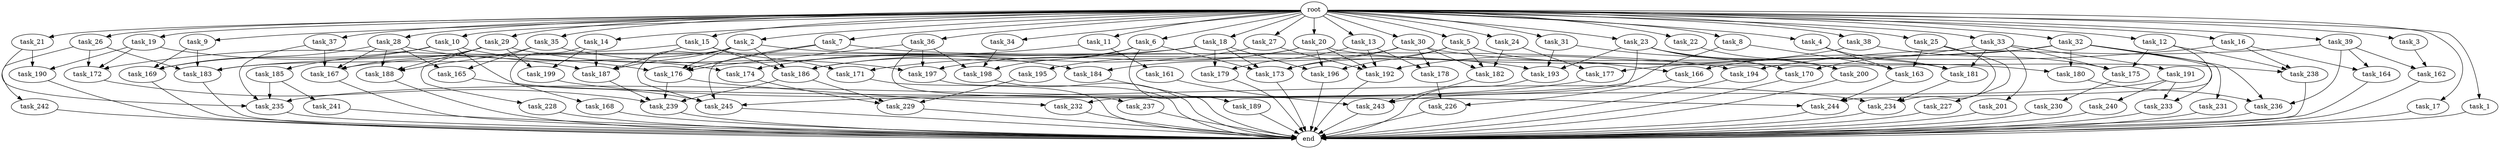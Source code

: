 digraph G {
  task_12 [size="2.048000"];
  task_199 [size="1271310319.616000"];
  task_36 [size="2.048000"];
  task_19 [size="2.048000"];
  task_180 [size="1460288880.640000"];
  task_196 [size="3951369912.320000"];
  root [size="0.000000"];
  task_10 [size="2.048000"];
  task_168 [size="841813590.016000"];
  task_18 [size="2.048000"];
  task_189 [size="1717986918.400000"];
  task_183 [size="2233382993.920000"];
  task_161 [size="1717986918.400000"];
  task_4 [size="2.048000"];
  task_33 [size="2.048000"];
  task_235 [size="3693671874.560000"];
  task_234 [size="2473901162.496000"];
  task_8 [size="2.048000"];
  task_15 [size="2.048000"];
  task_5 [size="2.048000"];
  end [size="0.000000"];
  task_228 [size="429496729.600000"];
  task_27 [size="2.048000"];
  task_169 [size="1597727834.112000"];
  task_167 [size="2405181685.760000"];
  task_14 [size="2.048000"];
  task_21 [size="2.048000"];
  task_38 [size="2.048000"];
  task_241 [size="429496729.600000"];
  task_16 [size="2.048000"];
  task_7 [size="2.048000"];
  task_242 [size="1391569403.904000"];
  task_227 [size="1099511627.776000"];
  task_26 [size="2.048000"];
  task_177 [size="1271310319.616000"];
  task_239 [size="1700807049.216000"];
  task_193 [size="2645699854.336000"];
  task_176 [size="1700807049.216000"];
  task_30 [size="2.048000"];
  task_245 [size="979252543.488000"];
  task_172 [size="2851858284.544000"];
  task_164 [size="498216206.336000"];
  task_226 [size="343597383.680000"];
  task_200 [size="1717986918.400000"];
  task_171 [size="2783138807.808000"];
  task_197 [size="2113123909.632000"];
  task_165 [size="1047972020.224000"];
  task_179 [size="2783138807.808000"];
  task_182 [size="3659312136.192000"];
  task_192 [size="2731599200.256000"];
  task_231 [size="618475290.624000"];
  task_201 [size="618475290.624000"];
  task_17 [size="2.048000"];
  task_166 [size="2336462209.024000"];
  task_31 [size="2.048000"];
  task_170 [size="3109556322.304000"];
  task_194 [size="343597383.680000"];
  task_2 [size="2.048000"];
  task_237 [size="841813590.016000"];
  task_35 [size="2.048000"];
  task_3 [size="2.048000"];
  task_187 [size="2456721293.312000"];
  task_230 [size="429496729.600000"];
  task_181 [size="1872605741.056000"];
  task_162 [size="137438953.472000"];
  task_232 [size="1941325217.792000"];
  task_184 [size="1717986918.400000"];
  task_22 [size="2.048000"];
  task_191 [size="618475290.624000"];
  task_29 [size="2.048000"];
  task_198 [size="3401614098.432000"];
  task_244 [size="2216203124.736000"];
  task_28 [size="2.048000"];
  task_229 [size="773094113.280000"];
  task_163 [size="1529008357.376000"];
  task_175 [size="962072674.304000"];
  task_233 [size="1717986918.400000"];
  task_23 [size="2.048000"];
  task_190 [size="1786706395.136000"];
  task_25 [size="2.048000"];
  task_6 [size="2.048000"];
  task_32 [size="2.048000"];
  task_188 [size="1477468749.824000"];
  task_39 [size="2.048000"];
  task_20 [size="2.048000"];
  task_243 [size="3590592659.456000"];
  task_238 [size="1803886264.320000"];
  task_9 [size="2.048000"];
  task_37 [size="2.048000"];
  task_236 [size="1305670057.984000"];
  task_1 [size="2.048000"];
  task_195 [size="841813590.016000"];
  task_185 [size="1099511627.776000"];
  task_186 [size="3693671874.560000"];
  task_34 [size="2.048000"];
  task_240 [size="1099511627.776000"];
  task_173 [size="5927054868.480000"];
  task_174 [size="2817498546.176000"];
  task_178 [size="2491081031.680000"];
  task_13 [size="2.048000"];
  task_24 [size="2.048000"];
  task_11 [size="2.048000"];

  task_12 -> task_175 [size="134217728.000000"];
  task_12 -> task_244 [size="134217728.000000"];
  task_12 -> task_238 [size="134217728.000000"];
  task_199 -> task_234 [size="536870912.000000"];
  task_36 -> task_197 [size="411041792.000000"];
  task_36 -> task_198 [size="411041792.000000"];
  task_36 -> task_176 [size="411041792.000000"];
  task_36 -> task_237 [size="411041792.000000"];
  task_19 -> task_187 [size="33554432.000000"];
  task_19 -> task_172 [size="33554432.000000"];
  task_19 -> task_190 [size="33554432.000000"];
  task_180 -> task_236 [size="301989888.000000"];
  task_196 -> end [size="1.000000"];
  root -> task_12 [size="1.000000"];
  root -> task_35 [size="1.000000"];
  root -> task_14 [size="1.000000"];
  root -> task_36 [size="1.000000"];
  root -> task_37 [size="1.000000"];
  root -> task_6 [size="1.000000"];
  root -> task_32 [size="1.000000"];
  root -> task_38 [size="1.000000"];
  root -> task_19 [size="1.000000"];
  root -> task_13 [size="1.000000"];
  root -> task_20 [size="1.000000"];
  root -> task_16 [size="1.000000"];
  root -> task_9 [size="1.000000"];
  root -> task_31 [size="1.000000"];
  root -> task_10 [size="1.000000"];
  root -> task_1 [size="1.000000"];
  root -> task_18 [size="1.000000"];
  root -> task_5 [size="1.000000"];
  root -> task_2 [size="1.000000"];
  root -> task_4 [size="1.000000"];
  root -> task_27 [size="1.000000"];
  root -> task_11 [size="1.000000"];
  root -> task_23 [size="1.000000"];
  root -> task_3 [size="1.000000"];
  root -> task_26 [size="1.000000"];
  root -> task_7 [size="1.000000"];
  root -> task_34 [size="1.000000"];
  root -> task_17 [size="1.000000"];
  root -> task_33 [size="1.000000"];
  root -> task_15 [size="1.000000"];
  root -> task_22 [size="1.000000"];
  root -> task_29 [size="1.000000"];
  root -> task_8 [size="1.000000"];
  root -> task_30 [size="1.000000"];
  root -> task_39 [size="1.000000"];
  root -> task_25 [size="1.000000"];
  root -> task_24 [size="1.000000"];
  root -> task_21 [size="1.000000"];
  root -> task_28 [size="1.000000"];
  task_10 -> task_244 [size="536870912.000000"];
  task_10 -> task_169 [size="536870912.000000"];
  task_10 -> task_174 [size="536870912.000000"];
  task_10 -> task_185 [size="536870912.000000"];
  task_168 -> end [size="1.000000"];
  task_18 -> task_167 [size="679477248.000000"];
  task_18 -> task_196 [size="679477248.000000"];
  task_18 -> task_173 [size="679477248.000000"];
  task_18 -> task_179 [size="679477248.000000"];
  task_18 -> task_171 [size="679477248.000000"];
  task_189 -> end [size="1.000000"];
  task_183 -> end [size="1.000000"];
  task_161 -> task_243 [size="679477248.000000"];
  task_4 -> task_163 [size="75497472.000000"];
  task_4 -> task_181 [size="75497472.000000"];
  task_33 -> task_170 [size="301989888.000000"];
  task_33 -> task_175 [size="301989888.000000"];
  task_33 -> task_201 [size="301989888.000000"];
  task_33 -> task_191 [size="301989888.000000"];
  task_33 -> task_181 [size="301989888.000000"];
  task_235 -> end [size="1.000000"];
  task_234 -> end [size="1.000000"];
  task_8 -> task_163 [size="134217728.000000"];
  task_8 -> task_245 [size="134217728.000000"];
  task_15 -> task_187 [size="679477248.000000"];
  task_15 -> task_172 [size="679477248.000000"];
  task_15 -> task_186 [size="679477248.000000"];
  task_15 -> task_171 [size="679477248.000000"];
  task_5 -> task_166 [size="838860800.000000"];
  task_5 -> task_196 [size="838860800.000000"];
  task_5 -> task_173 [size="838860800.000000"];
  task_5 -> task_182 [size="838860800.000000"];
  task_228 -> end [size="1.000000"];
  task_27 -> task_192 [size="209715200.000000"];
  task_27 -> task_186 [size="209715200.000000"];
  task_169 -> end [size="1.000000"];
  task_167 -> end [size="1.000000"];
  task_14 -> task_187 [size="411041792.000000"];
  task_14 -> task_168 [size="411041792.000000"];
  task_14 -> task_199 [size="411041792.000000"];
  task_21 -> task_190 [size="838860800.000000"];
  task_21 -> task_235 [size="838860800.000000"];
  task_38 -> task_175 [size="33554432.000000"];
  task_38 -> task_192 [size="33554432.000000"];
  task_241 -> end [size="1.000000"];
  task_16 -> task_177 [size="209715200.000000"];
  task_16 -> task_238 [size="209715200.000000"];
  task_16 -> task_164 [size="209715200.000000"];
  task_7 -> task_245 [size="134217728.000000"];
  task_7 -> task_194 [size="134217728.000000"];
  task_7 -> task_176 [size="134217728.000000"];
  task_242 -> end [size="1.000000"];
  task_227 -> end [size="1.000000"];
  task_26 -> task_183 [size="679477248.000000"];
  task_26 -> task_172 [size="679477248.000000"];
  task_26 -> task_242 [size="679477248.000000"];
  task_177 -> task_235 [size="679477248.000000"];
  task_239 -> end [size="1.000000"];
  task_193 -> end [size="1.000000"];
  task_176 -> task_232 [size="411041792.000000"];
  task_176 -> task_239 [size="411041792.000000"];
  task_30 -> task_182 [size="536870912.000000"];
  task_30 -> task_184 [size="536870912.000000"];
  task_30 -> task_173 [size="536870912.000000"];
  task_30 -> task_238 [size="536870912.000000"];
  task_30 -> task_178 [size="536870912.000000"];
  task_245 -> end [size="1.000000"];
  task_172 -> task_239 [size="134217728.000000"];
  task_164 -> end [size="1.000000"];
  task_226 -> end [size="1.000000"];
  task_200 -> end [size="1.000000"];
  task_171 -> end [size="1.000000"];
  task_197 -> end [size="1.000000"];
  task_165 -> task_245 [size="134217728.000000"];
  task_179 -> end [size="1.000000"];
  task_182 -> task_243 [size="536870912.000000"];
  task_192 -> end [size="1.000000"];
  task_231 -> end [size="1.000000"];
  task_201 -> end [size="1.000000"];
  task_17 -> end [size="1.000000"];
  task_166 -> task_226 [size="33554432.000000"];
  task_31 -> task_170 [size="679477248.000000"];
  task_31 -> task_193 [size="679477248.000000"];
  task_170 -> end [size="1.000000"];
  task_194 -> end [size="1.000000"];
  task_2 -> task_183 [size="75497472.000000"];
  task_2 -> task_187 [size="75497472.000000"];
  task_2 -> task_176 [size="75497472.000000"];
  task_2 -> task_245 [size="75497472.000000"];
  task_2 -> task_193 [size="75497472.000000"];
  task_2 -> task_186 [size="75497472.000000"];
  task_237 -> end [size="1.000000"];
  task_35 -> task_165 [size="301989888.000000"];
  task_35 -> task_184 [size="301989888.000000"];
  task_35 -> task_188 [size="301989888.000000"];
  task_3 -> task_162 [size="33554432.000000"];
  task_187 -> task_239 [size="75497472.000000"];
  task_230 -> end [size="1.000000"];
  task_181 -> task_234 [size="134217728.000000"];
  task_162 -> end [size="1.000000"];
  task_232 -> end [size="1.000000"];
  task_184 -> end [size="1.000000"];
  task_22 -> task_200 [size="301989888.000000"];
  task_191 -> task_240 [size="536870912.000000"];
  task_191 -> task_243 [size="536870912.000000"];
  task_191 -> task_233 [size="536870912.000000"];
  task_29 -> task_197 [size="209715200.000000"];
  task_29 -> task_188 [size="209715200.000000"];
  task_29 -> task_167 [size="209715200.000000"];
  task_29 -> task_228 [size="209715200.000000"];
  task_29 -> task_199 [size="209715200.000000"];
  task_198 -> end [size="1.000000"];
  task_244 -> end [size="1.000000"];
  task_28 -> task_165 [size="209715200.000000"];
  task_28 -> task_169 [size="209715200.000000"];
  task_28 -> task_167 [size="209715200.000000"];
  task_28 -> task_176 [size="209715200.000000"];
  task_28 -> task_188 [size="209715200.000000"];
  task_229 -> end [size="1.000000"];
  task_163 -> task_244 [size="411041792.000000"];
  task_175 -> task_230 [size="209715200.000000"];
  task_233 -> end [size="1.000000"];
  task_23 -> task_170 [size="536870912.000000"];
  task_23 -> task_232 [size="536870912.000000"];
  task_23 -> task_181 [size="536870912.000000"];
  task_23 -> task_200 [size="536870912.000000"];
  task_23 -> task_193 [size="536870912.000000"];
  task_190 -> end [size="1.000000"];
  task_25 -> task_163 [size="536870912.000000"];
  task_25 -> task_227 [size="536870912.000000"];
  task_25 -> task_234 [size="536870912.000000"];
  task_6 -> task_173 [size="838860800.000000"];
  task_6 -> task_198 [size="838860800.000000"];
  task_6 -> task_186 [size="838860800.000000"];
  task_6 -> task_189 [size="838860800.000000"];
  task_32 -> task_183 [size="301989888.000000"];
  task_32 -> task_180 [size="301989888.000000"];
  task_32 -> task_166 [size="301989888.000000"];
  task_32 -> task_233 [size="301989888.000000"];
  task_32 -> task_236 [size="301989888.000000"];
  task_32 -> task_231 [size="301989888.000000"];
  task_188 -> end [size="1.000000"];
  task_39 -> task_236 [size="33554432.000000"];
  task_39 -> task_162 [size="33554432.000000"];
  task_39 -> task_194 [size="33554432.000000"];
  task_39 -> task_164 [size="33554432.000000"];
  task_20 -> task_180 [size="411041792.000000"];
  task_20 -> task_197 [size="411041792.000000"];
  task_20 -> task_196 [size="411041792.000000"];
  task_20 -> task_192 [size="411041792.000000"];
  task_20 -> task_195 [size="411041792.000000"];
  task_243 -> end [size="1.000000"];
  task_238 -> end [size="1.000000"];
  task_9 -> task_183 [size="33554432.000000"];
  task_9 -> task_169 [size="33554432.000000"];
  task_37 -> task_235 [size="75497472.000000"];
  task_37 -> task_167 [size="75497472.000000"];
  task_236 -> end [size="1.000000"];
  task_1 -> end [size="1.000000"];
  task_195 -> task_229 [size="134217728.000000"];
  task_185 -> task_235 [size="209715200.000000"];
  task_185 -> task_241 [size="209715200.000000"];
  task_186 -> task_239 [size="209715200.000000"];
  task_186 -> task_229 [size="209715200.000000"];
  task_34 -> task_198 [size="411041792.000000"];
  task_240 -> end [size="1.000000"];
  task_173 -> end [size="1.000000"];
  task_174 -> task_229 [size="33554432.000000"];
  task_178 -> task_226 [size="134217728.000000"];
  task_13 -> task_192 [size="679477248.000000"];
  task_13 -> task_179 [size="679477248.000000"];
  task_13 -> task_178 [size="679477248.000000"];
  task_24 -> task_177 [size="411041792.000000"];
  task_24 -> task_182 [size="411041792.000000"];
  task_11 -> task_161 [size="838860800.000000"];
  task_11 -> task_174 [size="838860800.000000"];
}

